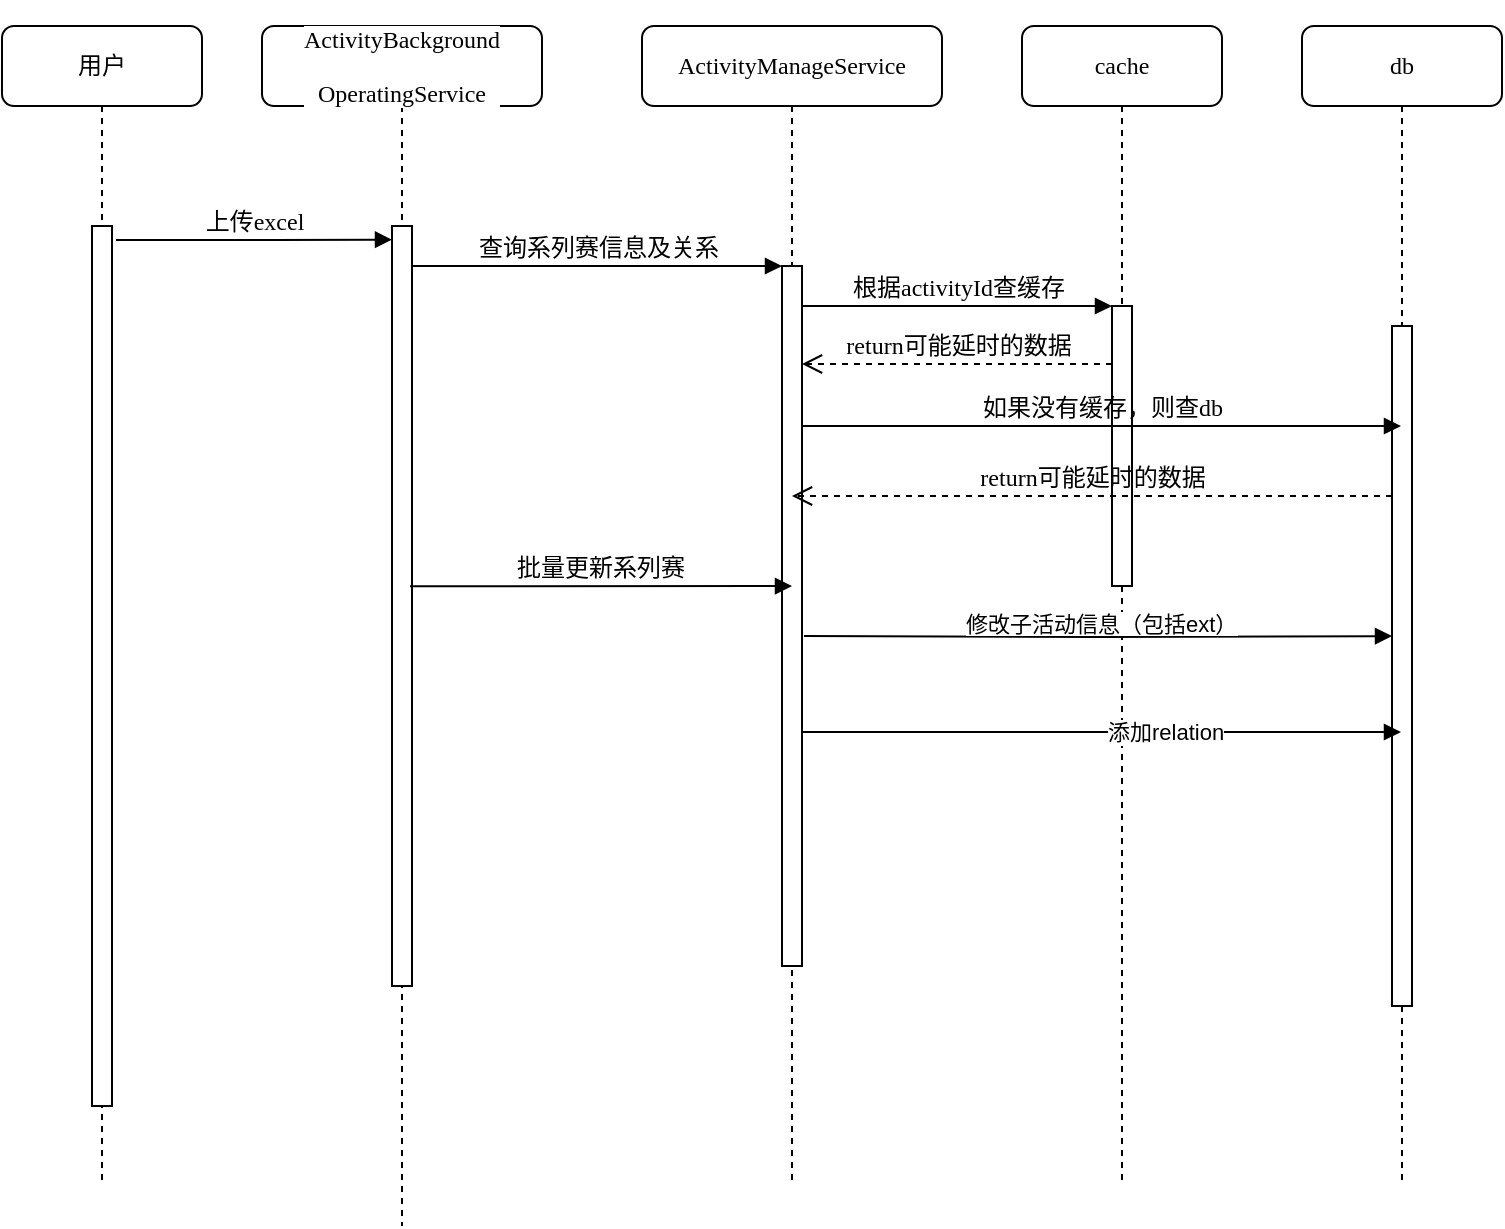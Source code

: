 <mxfile version="14.0.1" type="github">
  <diagram name="Page-1" id="13e1069c-82ec-6db2-03f1-153e76fe0fe0">
    <mxGraphModel dx="1426" dy="771" grid="1" gridSize="10" guides="1" tooltips="1" connect="1" arrows="1" fold="1" page="1" pageScale="1" pageWidth="2000" pageHeight="2000" background="#ffffff" math="0" shadow="0">
      <root>
        <mxCell id="0" />
        <mxCell id="1" parent="0" />
        <mxCell id="7baba1c4bc27f4b0-2" value="&lt;pre style=&quot;background-color: rgb(255 , 255 , 255) ; font-family: &amp;#34;menlo&amp;#34; ; font-size: 9pt&quot;&gt;ActivityBackground&lt;/pre&gt;&lt;pre style=&quot;background-color: rgb(255 , 255 , 255) ; font-family: &amp;#34;menlo&amp;#34; ; font-size: 9pt&quot;&gt;OperatingService&lt;/pre&gt;" style="shape=umlLifeline;perimeter=lifelinePerimeter;whiteSpace=wrap;html=1;container=1;collapsible=0;recursiveResize=0;outlineConnect=0;rounded=1;shadow=0;comic=0;labelBackgroundColor=none;strokeWidth=1;fontFamily=Verdana;fontSize=12;align=center;" parent="1" vertex="1">
          <mxGeometry x="230" y="80" width="140" height="600" as="geometry" />
        </mxCell>
        <mxCell id="7baba1c4bc27f4b0-10" value="" style="html=1;points=[];perimeter=orthogonalPerimeter;rounded=0;shadow=0;comic=0;labelBackgroundColor=none;strokeWidth=1;fontFamily=Verdana;fontSize=12;align=center;" parent="7baba1c4bc27f4b0-2" vertex="1">
          <mxGeometry x="65" y="100" width="10" height="380" as="geometry" />
        </mxCell>
        <mxCell id="7baba1c4bc27f4b0-3" value="&lt;pre style=&quot;background-color: rgb(255 , 255 , 255) ; font-family: &amp;#34;menlo&amp;#34; ; font-size: 9pt&quot;&gt;ActivityManageService&lt;/pre&gt;" style="shape=umlLifeline;perimeter=lifelinePerimeter;whiteSpace=wrap;html=1;container=1;collapsible=0;recursiveResize=0;outlineConnect=0;rounded=1;shadow=0;comic=0;labelBackgroundColor=none;strokeWidth=1;fontFamily=Verdana;fontSize=12;align=center;" parent="1" vertex="1">
          <mxGeometry x="420" y="80" width="150" height="580" as="geometry" />
        </mxCell>
        <mxCell id="7baba1c4bc27f4b0-13" value="" style="html=1;points=[];perimeter=orthogonalPerimeter;rounded=0;shadow=0;comic=0;labelBackgroundColor=none;strokeWidth=1;fontFamily=Verdana;fontSize=12;align=center;" parent="7baba1c4bc27f4b0-3" vertex="1">
          <mxGeometry x="70" y="120" width="10" height="350" as="geometry" />
        </mxCell>
        <mxCell id="7baba1c4bc27f4b0-4" value="cache" style="shape=umlLifeline;perimeter=lifelinePerimeter;whiteSpace=wrap;html=1;container=1;collapsible=0;recursiveResize=0;outlineConnect=0;rounded=1;shadow=0;comic=0;labelBackgroundColor=none;strokeWidth=1;fontFamily=Verdana;fontSize=12;align=center;" parent="1" vertex="1">
          <mxGeometry x="610" y="80" width="100" height="580" as="geometry" />
        </mxCell>
        <mxCell id="7baba1c4bc27f4b0-5" value="db" style="shape=umlLifeline;perimeter=lifelinePerimeter;whiteSpace=wrap;html=1;container=1;collapsible=0;recursiveResize=0;outlineConnect=0;rounded=1;shadow=0;comic=0;labelBackgroundColor=none;strokeWidth=1;fontFamily=Verdana;fontSize=12;align=center;" parent="1" vertex="1">
          <mxGeometry x="750" y="80" width="100" height="580" as="geometry" />
        </mxCell>
        <mxCell id="7baba1c4bc27f4b0-8" value="用户" style="shape=umlLifeline;perimeter=lifelinePerimeter;whiteSpace=wrap;html=1;container=1;collapsible=0;recursiveResize=0;outlineConnect=0;rounded=1;shadow=0;comic=0;labelBackgroundColor=none;strokeWidth=1;fontFamily=Verdana;fontSize=12;align=center;" parent="1" vertex="1">
          <mxGeometry x="100" y="80" width="100" height="580" as="geometry" />
        </mxCell>
        <mxCell id="7baba1c4bc27f4b0-9" value="" style="html=1;points=[];perimeter=orthogonalPerimeter;rounded=0;shadow=0;comic=0;labelBackgroundColor=none;strokeWidth=1;fontFamily=Verdana;fontSize=12;align=center;" parent="7baba1c4bc27f4b0-8" vertex="1">
          <mxGeometry x="45" y="100" width="10" height="440" as="geometry" />
        </mxCell>
        <mxCell id="7baba1c4bc27f4b0-16" value="" style="html=1;points=[];perimeter=orthogonalPerimeter;rounded=0;shadow=0;comic=0;labelBackgroundColor=none;strokeWidth=1;fontFamily=Verdana;fontSize=12;align=center;" parent="1" vertex="1">
          <mxGeometry x="655" y="220" width="10" height="140" as="geometry" />
        </mxCell>
        <mxCell id="7baba1c4bc27f4b0-17" value="根据activityId查缓存" style="html=1;verticalAlign=bottom;endArrow=block;labelBackgroundColor=none;fontFamily=Verdana;fontSize=12;edgeStyle=elbowEdgeStyle;elbow=vertical;" parent="1" source="7baba1c4bc27f4b0-13" target="7baba1c4bc27f4b0-16" edge="1">
          <mxGeometry relative="1" as="geometry">
            <mxPoint x="580" y="220" as="sourcePoint" />
            <Array as="points">
              <mxPoint x="530" y="220" />
            </Array>
          </mxGeometry>
        </mxCell>
        <mxCell id="7baba1c4bc27f4b0-19" value="" style="html=1;points=[];perimeter=orthogonalPerimeter;rounded=0;shadow=0;comic=0;labelBackgroundColor=none;strokeWidth=1;fontFamily=Verdana;fontSize=12;align=center;" parent="1" vertex="1">
          <mxGeometry x="795" y="230" width="10" height="340" as="geometry" />
        </mxCell>
        <mxCell id="7baba1c4bc27f4b0-20" value="如果没有缓存，则查db" style="html=1;verticalAlign=bottom;endArrow=block;labelBackgroundColor=none;fontFamily=Verdana;fontSize=12;edgeStyle=elbowEdgeStyle;elbow=vertical;" parent="1" source="7baba1c4bc27f4b0-13" target="7baba1c4bc27f4b0-5" edge="1">
          <mxGeometry relative="1" as="geometry">
            <mxPoint x="510" y="280" as="sourcePoint" />
            <mxPoint x="780" y="279" as="targetPoint" />
            <Array as="points">
              <mxPoint x="590" y="280" />
              <mxPoint x="790" y="280" />
              <mxPoint x="740" y="280" />
            </Array>
          </mxGeometry>
        </mxCell>
        <mxCell id="7baba1c4bc27f4b0-21" value="return可能延时的数据" style="html=1;verticalAlign=bottom;endArrow=open;dashed=1;endSize=8;labelBackgroundColor=none;fontFamily=Verdana;fontSize=12;edgeStyle=elbowEdgeStyle;elbow=vertical;" parent="1" source="7baba1c4bc27f4b0-19" target="7baba1c4bc27f4b0-3" edge="1">
          <mxGeometry relative="1" as="geometry">
            <mxPoint x="720" y="306" as="targetPoint" />
            <Array as="points">
              <mxPoint x="740" y="315" />
              <mxPoint x="740" y="260" />
              <mxPoint x="770" y="260" />
            </Array>
          </mxGeometry>
        </mxCell>
        <mxCell id="7baba1c4bc27f4b0-11" value="上传excel" style="html=1;verticalAlign=bottom;endArrow=block;entryX=0;entryY=0.018;labelBackgroundColor=none;fontFamily=Verdana;fontSize=12;edgeStyle=elbowEdgeStyle;elbow=horizontal;entryDx=0;entryDy=0;entryPerimeter=0;" parent="1" target="7baba1c4bc27f4b0-10" edge="1">
          <mxGeometry relative="1" as="geometry">
            <mxPoint x="157" y="187" as="sourcePoint" />
          </mxGeometry>
        </mxCell>
        <mxCell id="7baba1c4bc27f4b0-14" value="查询系列赛信息及关系" style="html=1;verticalAlign=bottom;endArrow=block;entryX=0;entryY=0;labelBackgroundColor=none;fontFamily=Verdana;fontSize=12;edgeStyle=elbowEdgeStyle;elbow=vertical;" parent="1" source="7baba1c4bc27f4b0-10" target="7baba1c4bc27f4b0-13" edge="1">
          <mxGeometry relative="1" as="geometry">
            <mxPoint x="370" y="200" as="sourcePoint" />
          </mxGeometry>
        </mxCell>
        <mxCell id="TxUFOmVtWhNA4mRhlvNU-4" value="return可能延时的数据" style="html=1;verticalAlign=bottom;endArrow=open;dashed=1;endSize=8;labelBackgroundColor=none;fontFamily=Verdana;fontSize=12;edgeStyle=elbowEdgeStyle;elbow=vertical;" edge="1" parent="1">
          <mxGeometry relative="1" as="geometry">
            <mxPoint x="500" y="249" as="targetPoint" />
            <Array as="points">
              <mxPoint x="585" y="249" />
              <mxPoint x="580" y="260" />
              <mxPoint x="610" y="260" />
            </Array>
            <mxPoint x="655" y="249" as="sourcePoint" />
          </mxGeometry>
        </mxCell>
        <mxCell id="TxUFOmVtWhNA4mRhlvNU-6" value="批量更新系列赛" style="html=1;verticalAlign=bottom;endArrow=block;entryX=0;entryY=0;labelBackgroundColor=none;fontFamily=Verdana;fontSize=12;edgeStyle=elbowEdgeStyle;elbow=vertical;exitX=0.9;exitY=0.474;exitDx=0;exitDy=0;exitPerimeter=0;" edge="1" parent="1" source="7baba1c4bc27f4b0-10">
          <mxGeometry relative="1" as="geometry">
            <mxPoint x="310" y="360" as="sourcePoint" />
            <mxPoint x="495" y="360.0" as="targetPoint" />
          </mxGeometry>
        </mxCell>
        <mxCell id="TxUFOmVtWhNA4mRhlvNU-11" value="添加relation" style="edgeStyle=orthogonalEdgeStyle;html=1;align=left;spacingLeft=2;endArrow=block;rounded=0;exitX=1;exitY=0.506;exitDx=0;exitDy=0;exitPerimeter=0;" edge="1" parent="1" target="7baba1c4bc27f4b0-5">
          <mxGeometry relative="1" as="geometry">
            <mxPoint x="500" y="430.0" as="sourcePoint" />
            <Array as="points">
              <mxPoint x="500" y="433" />
            </Array>
            <mxPoint x="500" y="452.9" as="targetPoint" />
          </mxGeometry>
        </mxCell>
        <mxCell id="TxUFOmVtWhNA4mRhlvNU-10" value="" style="edgeStyle=orthogonalEdgeStyle;html=1;align=left;spacingLeft=2;endArrow=block;rounded=0;entryX=0;entryY=0.456;entryDx=0;entryDy=0;entryPerimeter=0;" edge="1" target="7baba1c4bc27f4b0-19" parent="1">
          <mxGeometry relative="1" as="geometry">
            <mxPoint x="501" y="385" as="sourcePoint" />
            <Array as="points" />
            <mxPoint x="500" y="400" as="targetPoint" />
          </mxGeometry>
        </mxCell>
        <mxCell id="TxUFOmVtWhNA4mRhlvNU-12" value="&lt;meta charset=&quot;utf-8&quot;&gt;&lt;span style=&quot;color: rgb(0, 0, 0); font-family: helvetica; font-size: 11px; font-style: normal; font-weight: 400; letter-spacing: normal; text-align: left; text-indent: 0px; text-transform: none; word-spacing: 0px; background-color: rgb(255, 255, 255); display: inline; float: none;&quot;&gt;修改子活动信息（包括ext）&lt;/span&gt;" style="text;whiteSpace=wrap;html=1;" vertex="1" parent="1">
          <mxGeometry x="580" y="365" width="170" height="30" as="geometry" />
        </mxCell>
      </root>
    </mxGraphModel>
  </diagram>
</mxfile>
